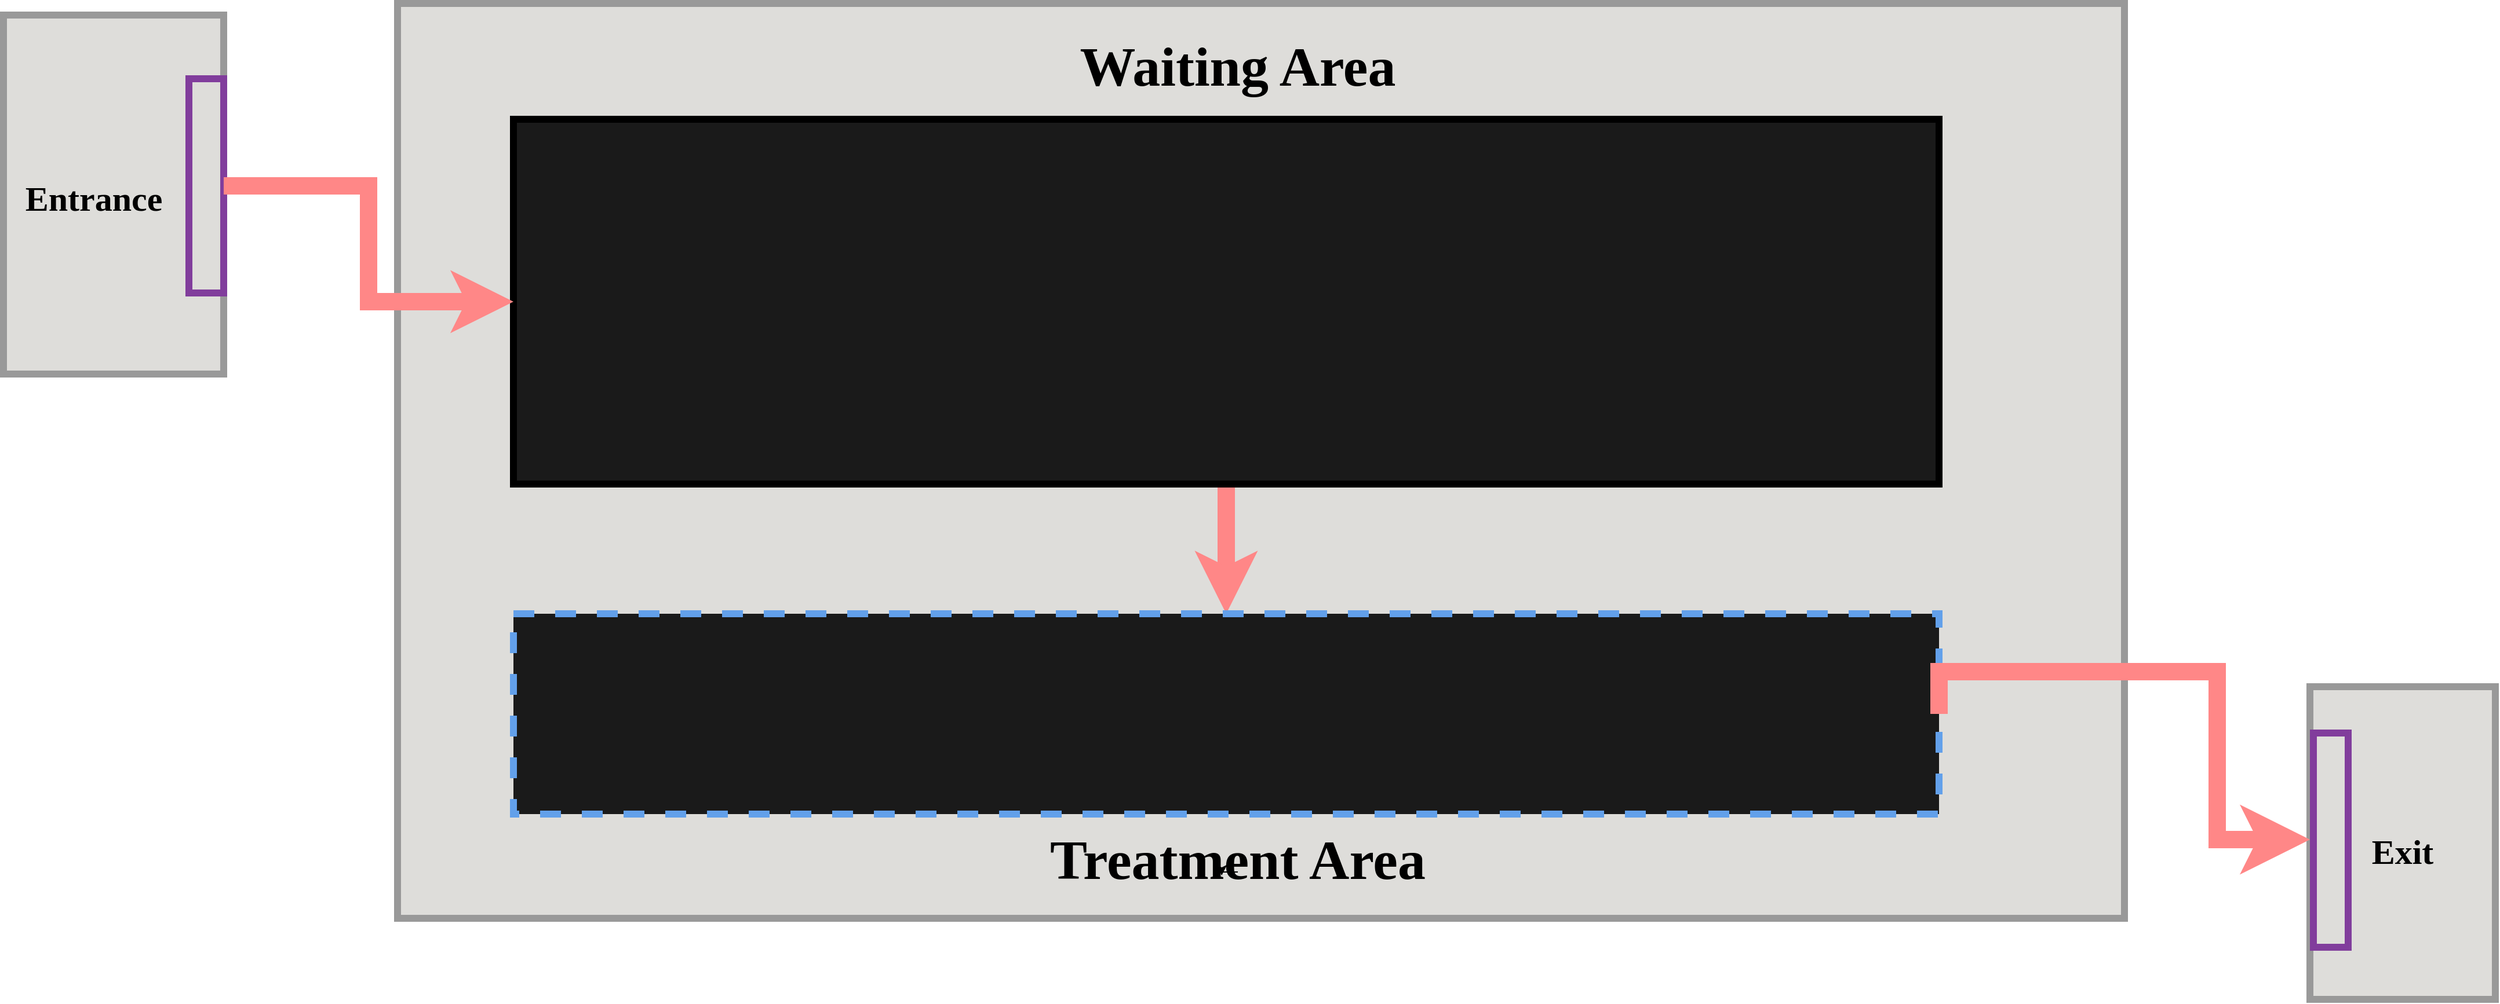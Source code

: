 <mxfile>
    <diagram name="Page-1" id="naOOaUHlWIg6g84lMF8M">
        <mxGraphModel dx="3864" dy="1445" grid="1" gridSize="10" guides="1" tooltips="1" connect="1" arrows="1" fold="1" page="1" pageScale="1" pageWidth="600" pageHeight="475" math="0" shadow="0">
            <root>
                <mxCell id="0"/>
                <mxCell id="1" parent="0"/>
                <mxCell id="GLbLX6d_GFJWK6EcKB-V-5" value="" style="rounded=0;whiteSpace=wrap;html=1;fillColor=#DEDDDA;strokeColor=#999999;strokeWidth=6;" parent="1" vertex="1">
                    <mxGeometry x="10" y="-420" width="190" height="310" as="geometry"/>
                </mxCell>
                <mxCell id="GLbLX6d_GFJWK6EcKB-V-4" value="" style="rounded=0;whiteSpace=wrap;html=1;fillColor=#DEDDDA;strokeColor=#999999;strokeWidth=6;" parent="1" vertex="1">
                    <mxGeometry x="2000" y="160" width="160" height="270" as="geometry"/>
                </mxCell>
                <mxCell id="HKGf76yf_YqV7RcBEFJk-9" value="" style="rounded=0;whiteSpace=wrap;html=1;fillColor=none;strokeColor=#813d9c;strokeWidth=6;" parent="1" vertex="1">
                    <mxGeometry x="170" y="-365" width="30" height="185" as="geometry"/>
                </mxCell>
                <mxCell id="HKGf76yf_YqV7RcBEFJk-30" value="" style="rounded=0;whiteSpace=wrap;html=1;fillColor=none;strokeColor=#813d9c;strokeWidth=6;" parent="1" vertex="1">
                    <mxGeometry x="2003" y="200" width="30" height="185" as="geometry"/>
                </mxCell>
                <mxCell id="oj8sMwRd8QXnQj2qeah--5" value="&lt;font style=&quot;font-size: 30px;&quot; face=&quot;Lexend&quot; data-font-src=&quot;https://fonts.googleapis.com/css?family=Lexend&quot;&gt;&lt;b&gt;Exit&lt;/b&gt;&lt;/font&gt;" style="text;html=1;strokeColor=none;fillColor=none;align=center;verticalAlign=middle;whiteSpace=wrap;rounded=0;fontSize=60;" parent="1" vertex="1">
                    <mxGeometry x="2000" y="257" width="160" height="70" as="geometry"/>
                </mxCell>
                <mxCell id="oj8sMwRd8QXnQj2qeah--6" value="&lt;font size=&quot;1&quot; face=&quot;Lexend&quot;&gt;&lt;b style=&quot;font-size: 30px;&quot;&gt;Entrance&lt;/b&gt;&lt;/font&gt;" style="text;html=1;strokeColor=none;fillColor=none;align=center;verticalAlign=middle;whiteSpace=wrap;rounded=0;fontSize=60;strokeWidth=30;" parent="1" vertex="1">
                    <mxGeometry x="8" y="-307.5" width="160" height="70" as="geometry"/>
                </mxCell>
                <mxCell id="oj8sMwRd8QXnQj2qeah--3" value="" style="rounded=0;whiteSpace=wrap;html=1;fillColor=#DEDDDA;strokeColor=#999999;strokeWidth=6;" parent="1" vertex="1">
                    <mxGeometry x="350" y="-430" width="1490" height="790" as="geometry"/>
                </mxCell>
                <mxCell id="oj8sMwRd8QXnQj2qeah--33" value="" style="edgeStyle=orthogonalEdgeStyle;rounded=0;orthogonalLoop=1;jettySize=auto;html=1;strokeColor=#FF8787;strokeWidth=15;" parent="1" source="HKGf76yf_YqV7RcBEFJk-6" target="HKGf76yf_YqV7RcBEFJk-7" edge="1">
                    <mxGeometry relative="1" as="geometry"/>
                </mxCell>
                <mxCell id="HKGf76yf_YqV7RcBEFJk-6" value="" style="rounded=0;whiteSpace=wrap;html=1;fillColor=#1A1A1A;strokeColor=#000000;strokeWidth=6;" parent="1" vertex="1">
                    <mxGeometry x="450" y="-330" width="1230" height="315" as="geometry"/>
                </mxCell>
                <mxCell id="HKGf76yf_YqV7RcBEFJk-7" value="" style="rounded=0;whiteSpace=wrap;html=1;fillColor=#1A1A1A;strokeColor=#62a0ea;strokeWidth=6;dashed=1;" parent="1" vertex="1">
                    <mxGeometry x="450" y="97" width="1230" height="173" as="geometry"/>
                </mxCell>
                <mxCell id="oj8sMwRd8QXnQj2qeah--11" value="&lt;font style=&quot;font-size: 48px;&quot; face=&quot;Lexend&quot;&gt;&lt;b&gt;Waiting Area&lt;br&gt;&lt;/b&gt;&lt;/font&gt;" style="text;html=1;strokeColor=none;fillColor=none;align=center;verticalAlign=middle;whiteSpace=wrap;rounded=0;fontSize=60;" parent="1" vertex="1">
                    <mxGeometry x="460" y="-395" width="1230" height="30" as="geometry"/>
                </mxCell>
                <mxCell id="oj8sMwRd8QXnQj2qeah--14" value="&lt;font style=&quot;font-size: 48px;&quot; face=&quot;Lexend&quot;&gt;&lt;b&gt;Treatment Area&lt;br&gt;&lt;/b&gt;&lt;/font&gt;" style="text;html=1;strokeColor=none;fillColor=none;align=center;verticalAlign=middle;whiteSpace=wrap;rounded=0;fontSize=60;" parent="1" vertex="1">
                    <mxGeometry x="785" y="290" width="580" height="30" as="geometry"/>
                </mxCell>
                <mxCell id="HKGf76yf_YqV7RcBEFJk-39" style="edgeStyle=orthogonalEdgeStyle;rounded=0;orthogonalLoop=1;jettySize=auto;html=1;exitX=1;exitY=0.5;exitDx=0;exitDy=0;strokeWidth=15;strokeColor=#FF8787;endSize=12;entryX=0;entryY=0.5;entryDx=0;entryDy=0;" parent="1" source="HKGf76yf_YqV7RcBEFJk-7" target="oj8sMwRd8QXnQj2qeah--5" edge="1">
                    <mxGeometry relative="1" as="geometry">
                        <Array as="points">
                            <mxPoint x="1920" y="147"/>
                            <mxPoint x="1920" y="292"/>
                        </Array>
                        <mxPoint x="1680" y="-35" as="sourcePoint"/>
                        <mxPoint x="1680" y="380" as="targetPoint"/>
                    </mxGeometry>
                </mxCell>
                <mxCell id="GLbLX6d_GFJWK6EcKB-V-1" style="edgeStyle=orthogonalEdgeStyle;rounded=0;orthogonalLoop=1;jettySize=auto;html=1;exitX=1;exitY=0.5;exitDx=0;exitDy=0;entryX=0;entryY=0.5;entryDx=0;entryDy=0;strokeColor=#FF8787;strokeWidth=15;" parent="1" source="HKGf76yf_YqV7RcBEFJk-9" target="HKGf76yf_YqV7RcBEFJk-6" edge="1">
                    <mxGeometry relative="1" as="geometry"/>
                </mxCell>
                <mxCell id="48XMk7XvT6o6QUz9zPDv-1" style="edgeStyle=orthogonalEdgeStyle;rounded=0;orthogonalLoop=1;jettySize=auto;html=1;exitX=0.5;exitY=1;exitDx=0;exitDy=0;entryX=0.476;entryY=1.1;entryDx=0;entryDy=0;entryPerimeter=0;" parent="1" source="oj8sMwRd8QXnQj2qeah--14" target="oj8sMwRd8QXnQj2qeah--14" edge="1">
                    <mxGeometry relative="1" as="geometry"/>
                </mxCell>
            </root>
        </mxGraphModel>
    </diagram>
</mxfile>
